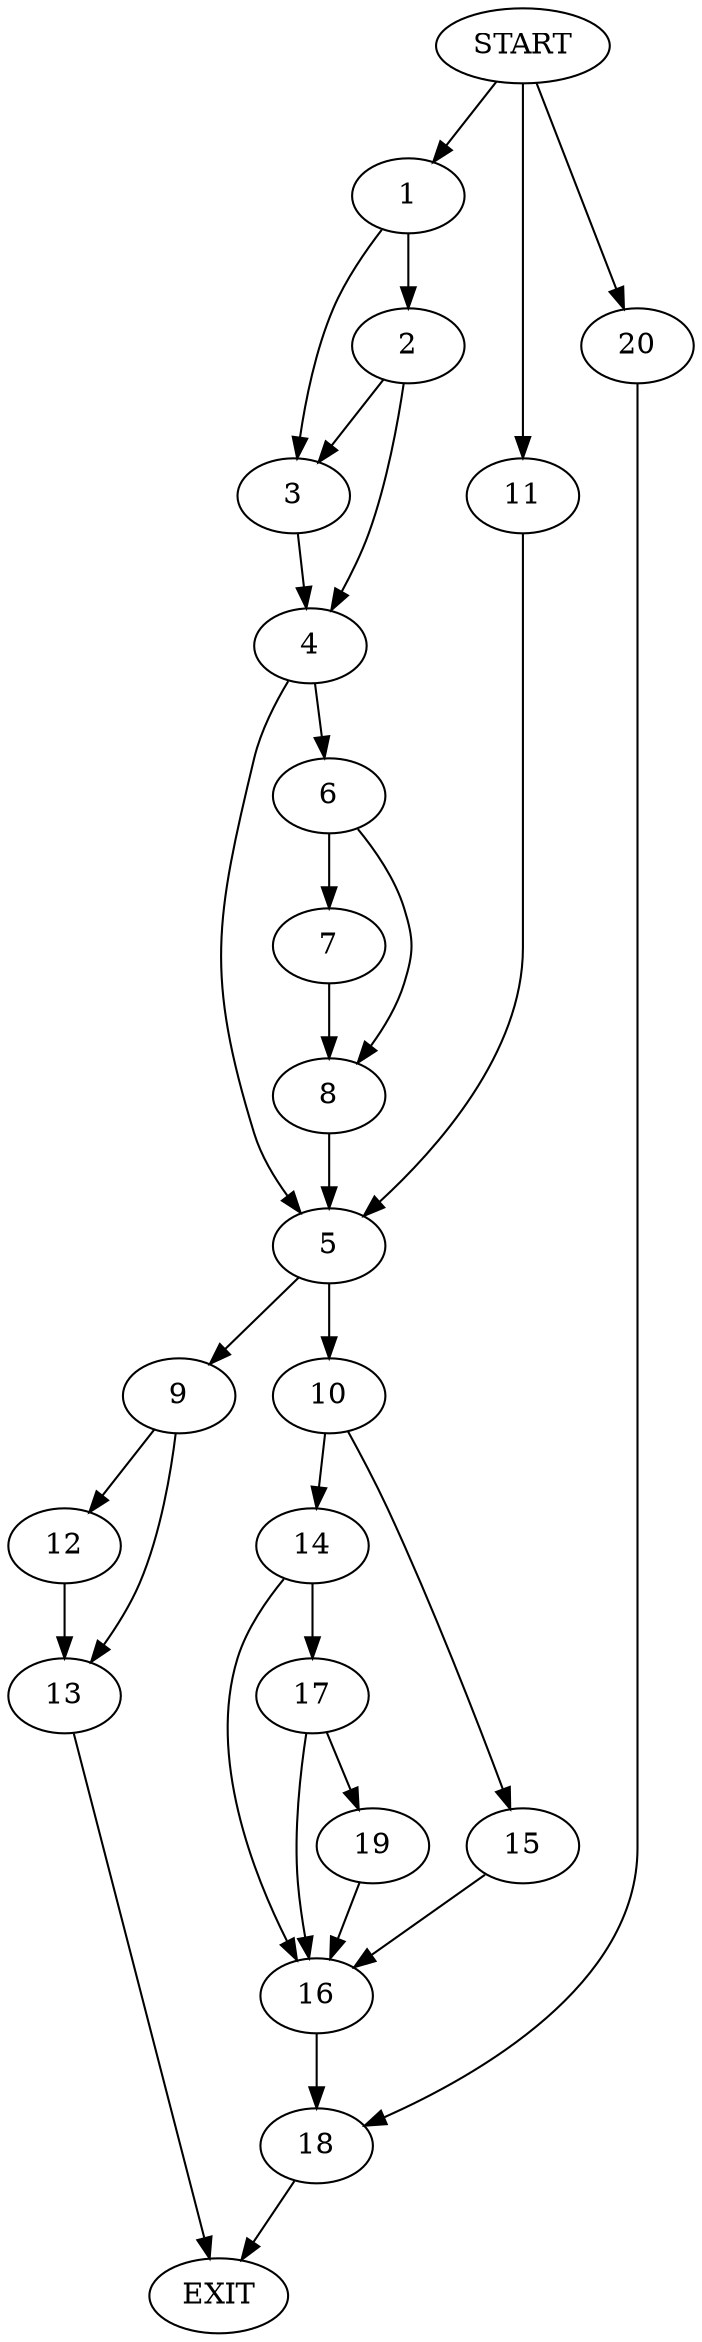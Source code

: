digraph {
0 [label="START"]
21 [label="EXIT"]
0 -> 1
1 -> 2
1 -> 3
3 -> 4
2 -> 4
2 -> 3
4 -> 5
4 -> 6
6 -> 7
6 -> 8
5 -> 9
5 -> 10
7 -> 8
8 -> 5
0 -> 11
11 -> 5
9 -> 12
9 -> 13
10 -> 14
10 -> 15
13 -> 21
12 -> 13
15 -> 16
14 -> 17
14 -> 16
16 -> 18
17 -> 19
17 -> 16
19 -> 16
18 -> 21
0 -> 20
20 -> 18
}
